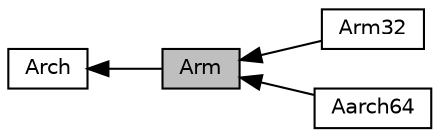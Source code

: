 digraph "Arm"
{
  edge [fontname="Helvetica",fontsize="10",labelfontname="Helvetica",labelfontsize="10"];
  node [fontname="Helvetica",fontsize="10",shape=record];
  rankdir=LR;
  Node1 [label="Arch",height=0.2,width=0.4,color="black", fillcolor="white", style="filled",URL="$group__arch.html"];
  Node0 [label="Arm",height=0.2,width=0.4,color="black", fillcolor="grey75", style="filled", fontcolor="black"];
  Node3 [label="Arm32",height=0.2,width=0.4,color="black", fillcolor="white", style="filled",URL="$group__arm32.html"];
  Node2 [label="Aarch64",height=0.2,width=0.4,color="black", fillcolor="white", style="filled",URL="$group__aarch64.html"];
  Node1->Node0 [shape=plaintext, dir="back", style="solid"];
  Node0->Node2 [shape=plaintext, dir="back", style="solid"];
  Node0->Node3 [shape=plaintext, dir="back", style="solid"];
}

